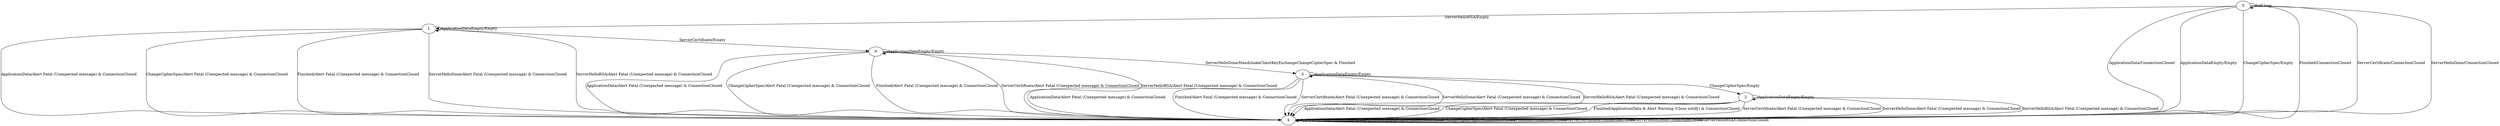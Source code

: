 digraph "" {
	5 -> 5	[key=0,
		label="Self loop"];
	5 -> 1	[key=0,
		label="ServerHelloRSA/Empty"];
	5 -> 4	[key=0,
		label="ApplicationData/ConnectionClosed"];
	5 -> 4	[key=1,
		label="ApplicationDataEmpty/Empty"];
	5 -> 4	[key=2,
		label="ChangeCipherSpec/Empty"];
	5 -> 4	[key=3,
		label="Finished/ConnectionClosed"];
	5 -> 4	[key=4,
		label="ServerCertificate/ConnectionClosed"];
	5 -> 4	[key=5,
		label="ServerHelloDone/ConnectionClosed"];
	1 -> 1	[key=0,
		label="ApplicationDataEmpty/Empty"];
	1 -> 4	[key=0,
		label="ApplicationData/Alert Fatal (Unexpected message) & ConnectionClosed"];
	1 -> 4	[key=1,
		label="ChangeCipherSpec/Alert Fatal (Unexpected message) & ConnectionClosed"];
	1 -> 4	[key=2,
		label="Finished/Alert Fatal (Unexpected message) & ConnectionClosed"];
	1 -> 4	[key=3,
		label="ServerHelloDone/Alert Fatal (Unexpected message) & ConnectionClosed"];
	1 -> 4	[key=4,
		label="ServerHelloRSA/Alert Fatal (Unexpected message) & ConnectionClosed"];
	1 -> 0	[key=0,
		label="ServerCertificate/Empty"];
	4 -> 4	[key=0,
		label="ApplicationData/ConnectionClosed"];
	4 -> 4	[key=1,
		label="ApplicationDataEmpty/ConnectionClosed"];
	4 -> 4	[key=2,
		label="ChangeCipherSpec/ConnectionClosed"];
	4 -> 4	[key=3,
		label="Finished/ConnectionClosed"];
	4 -> 4	[key=4,
		label="ServerCertificate/ConnectionClosed"];
	4 -> 4	[key=5,
		label="ServerHelloDone/ConnectionClosed"];
	4 -> 4	[key=6,
		label="ServerHelloRSA/ConnectionClosed"];
	0 -> 4	[key=0,
		label="ApplicationData/Alert Fatal (Unexpected message) & ConnectionClosed"];
	0 -> 4	[key=1,
		label="ChangeCipherSpec/Alert Fatal (Unexpected message) & ConnectionClosed"];
	0 -> 4	[key=2,
		label="Finished/Alert Fatal (Unexpected message) & ConnectionClosed"];
	0 -> 4	[key=3,
		label="ServerCertificate/Alert Fatal (Unexpected message) & ConnectionClosed"];
	0 -> 4	[key=4,
		label="ServerHelloRSA/Alert Fatal (Unexpected message) & ConnectionClosed"];
	0 -> 0	[key=0,
		label="ApplicationDataEmpty/Empty"];
	0 -> 3	[key=0,
		label="ServerHelloDone/HandshakeClientKeyExchangeChangeCipherSpec & Finished"];
	3 -> 4	[key=0,
		label="ApplicationData/Alert Fatal (Unexpected message) & ConnectionClosed"];
	3 -> 4	[key=1,
		label="Finished/Alert Fatal (Unexpected message) & ConnectionClosed"];
	3 -> 4	[key=2,
		label="ServerCertificate/Alert Fatal (Unexpected message) & ConnectionClosed"];
	3 -> 4	[key=3,
		label="ServerHelloDone/Alert Fatal (Unexpected message) & ConnectionClosed"];
	3 -> 4	[key=4,
		label="ServerHelloRSA/Alert Fatal (Unexpected message) & ConnectionClosed"];
	3 -> 3	[key=0,
		label="ApplicationDataEmpty/Empty"];
	3 -> 2	[key=0,
		label="ChangeCipherSpec/Empty"];
	2 -> 4	[key=0,
		label="ApplicationData/Alert Fatal (Unexpected message) & ConnectionClosed"];
	2 -> 4	[key=1,
		label="ChangeCipherSpec/Alert Fatal (Unexpected message) & ConnectionClosed"];
	2 -> 4	[key=2,
		label="Finished/ApplicationData & Alert Warning (Close notify) & ConnectionClosed"];
	2 -> 4	[key=3,
		label="ServerCertificate/Alert Fatal (Unexpected message) & ConnectionClosed"];
	2 -> 4	[key=4,
		label="ServerHelloDone/Alert Fatal (Unexpected message) & ConnectionClosed"];
	2 -> 4	[key=5,
		label="ServerHelloRSA/Alert Fatal (Unexpected message) & ConnectionClosed"];
	2 -> 2	[key=0,
		label="ApplicationDataEmpty/Empty"];
}
